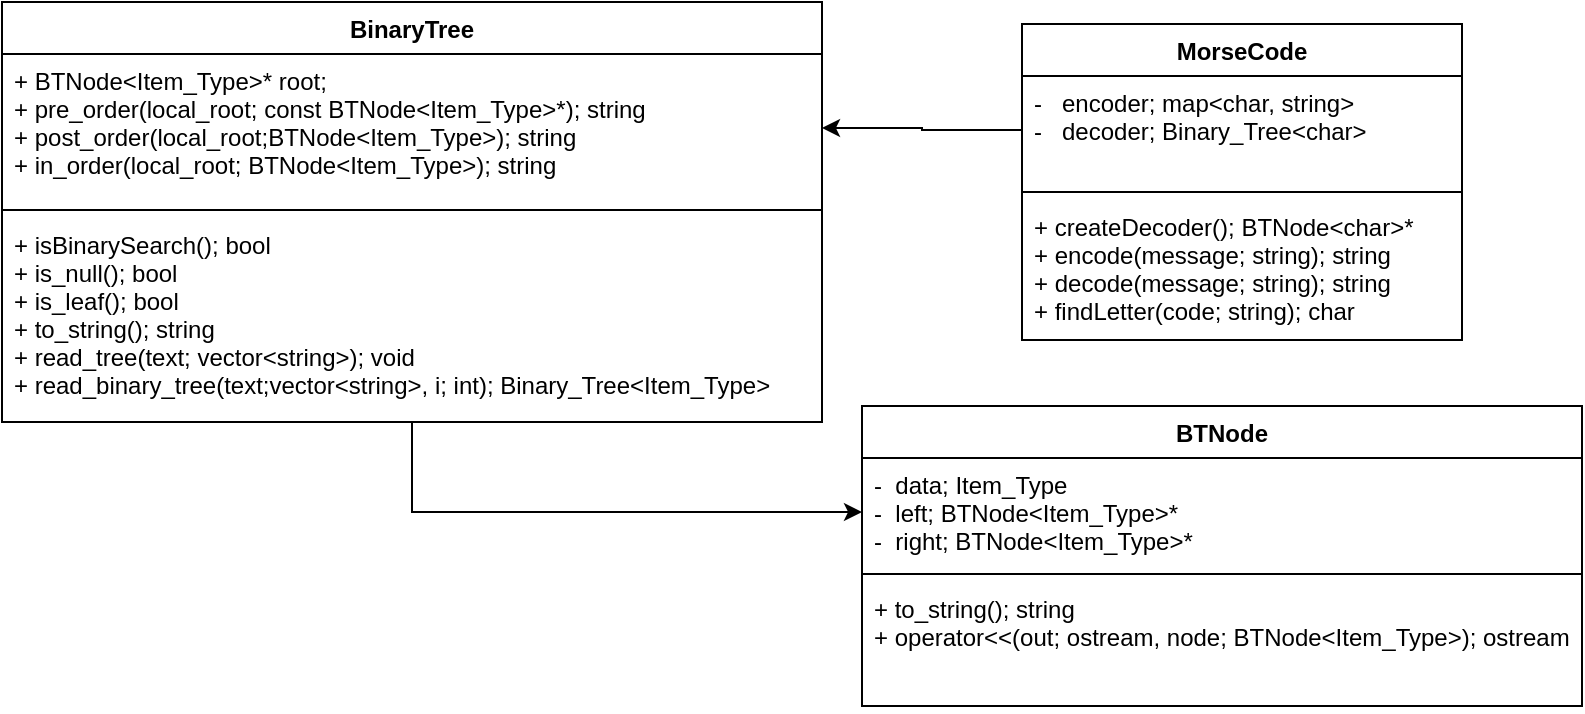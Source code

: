 <mxfile version="10.9.8" type="github"><diagram id="LvxoSfqAf_OF_vK_Qj2q" name="Page-1"><mxGraphModel dx="916" dy="549" grid="1" gridSize="10" guides="1" tooltips="1" connect="1" arrows="1" fold="1" page="1" pageScale="1" pageWidth="850" pageHeight="1100" math="0" shadow="0"><root><mxCell id="0"/><mxCell id="1" parent="0"/><mxCell id="q8BblVYlXvFASIdve6lT-19" style="edgeStyle=orthogonalEdgeStyle;rounded=0;orthogonalLoop=1;jettySize=auto;html=1;entryX=0;entryY=0.5;entryDx=0;entryDy=0;" edge="1" parent="1" source="q8BblVYlXvFASIdve6lT-5" target="q8BblVYlXvFASIdve6lT-10"><mxGeometry relative="1" as="geometry"/></mxCell><mxCell id="q8BblVYlXvFASIdve6lT-5" value="BinaryTree" style="swimlane;fontStyle=1;align=center;verticalAlign=top;childLayout=stackLayout;horizontal=1;startSize=26;horizontalStack=0;resizeParent=1;resizeParentMax=0;resizeLast=0;collapsible=1;marginBottom=0;" vertex="1" parent="1"><mxGeometry x="50" y="148" width="410" height="210" as="geometry"/></mxCell><mxCell id="q8BblVYlXvFASIdve6lT-6" value="+ BTNode&lt;Item_Type&gt;* root;&#10;+ pre_order(local_root; const BTNode&lt;Item_Type&gt;*); string&#10;+ post_order(local_root;BTNode&lt;Item_Type&gt;); string&#10;+ in_order(local_root; BTNode&lt;Item_Type&gt;); string&#10;" style="text;strokeColor=none;fillColor=none;align=left;verticalAlign=top;spacingLeft=4;spacingRight=4;overflow=hidden;rotatable=0;points=[[0,0.5],[1,0.5]];portConstraint=eastwest;" vertex="1" parent="q8BblVYlXvFASIdve6lT-5"><mxGeometry y="26" width="410" height="74" as="geometry"/></mxCell><mxCell id="q8BblVYlXvFASIdve6lT-7" value="" style="line;strokeWidth=1;fillColor=none;align=left;verticalAlign=middle;spacingTop=-1;spacingLeft=3;spacingRight=3;rotatable=0;labelPosition=right;points=[];portConstraint=eastwest;" vertex="1" parent="q8BblVYlXvFASIdve6lT-5"><mxGeometry y="100" width="410" height="8" as="geometry"/></mxCell><mxCell id="q8BblVYlXvFASIdve6lT-8" value="+ isBinarySearch(); bool&#10;+ is_null(); bool&#10;+ is_leaf(); bool&#10;+ to_string(); string&#10;+ read_tree(text; vector&lt;string&gt;); void&#10;+ read_binary_tree(text;vector&lt;string&gt;, i; int); Binary_Tree&lt;Item_Type&gt; " style="text;strokeColor=none;fillColor=none;align=left;verticalAlign=top;spacingLeft=4;spacingRight=4;overflow=hidden;rotatable=0;points=[[0,0.5],[1,0.5]];portConstraint=eastwest;" vertex="1" parent="q8BblVYlXvFASIdve6lT-5"><mxGeometry y="108" width="410" height="102" as="geometry"/></mxCell><mxCell id="q8BblVYlXvFASIdve6lT-9" value="BTNode" style="swimlane;fontStyle=1;align=center;verticalAlign=top;childLayout=stackLayout;horizontal=1;startSize=26;horizontalStack=0;resizeParent=1;resizeParentMax=0;resizeLast=0;collapsible=1;marginBottom=0;" vertex="1" parent="1"><mxGeometry x="480" y="350" width="360" height="150" as="geometry"/></mxCell><mxCell id="q8BblVYlXvFASIdve6lT-10" value="-  data; Item_Type &#10;-  left; BTNode&lt;Item_Type&gt;* &#10;-  right; BTNode&lt;Item_Type&gt;* " style="text;strokeColor=none;fillColor=none;align=left;verticalAlign=top;spacingLeft=4;spacingRight=4;overflow=hidden;rotatable=0;points=[[0,0.5],[1,0.5]];portConstraint=eastwest;" vertex="1" parent="q8BblVYlXvFASIdve6lT-9"><mxGeometry y="26" width="360" height="54" as="geometry"/></mxCell><mxCell id="q8BblVYlXvFASIdve6lT-11" value="" style="line;strokeWidth=1;fillColor=none;align=left;verticalAlign=middle;spacingTop=-1;spacingLeft=3;spacingRight=3;rotatable=0;labelPosition=right;points=[];portConstraint=eastwest;" vertex="1" parent="q8BblVYlXvFASIdve6lT-9"><mxGeometry y="80" width="360" height="8" as="geometry"/></mxCell><mxCell id="q8BblVYlXvFASIdve6lT-12" value="+ to_string(); string&#10;+ operator&lt;&lt;(out; ostream, node; BTNode&lt;Item_Type&gt;); ostream " style="text;strokeColor=none;fillColor=none;align=left;verticalAlign=top;spacingLeft=4;spacingRight=4;overflow=hidden;rotatable=0;points=[[0,0.5],[1,0.5]];portConstraint=eastwest;" vertex="1" parent="q8BblVYlXvFASIdve6lT-9"><mxGeometry y="88" width="360" height="62" as="geometry"/></mxCell><mxCell id="q8BblVYlXvFASIdve6lT-13" value="MorseCode" style="swimlane;fontStyle=1;align=center;verticalAlign=top;childLayout=stackLayout;horizontal=1;startSize=26;horizontalStack=0;resizeParent=1;resizeParentMax=0;resizeLast=0;collapsible=1;marginBottom=0;" vertex="1" parent="1"><mxGeometry x="560" y="159" width="220" height="158" as="geometry"/></mxCell><mxCell id="q8BblVYlXvFASIdve6lT-14" value="-   encoder; map&lt;char, string&gt; &#10;-   decoder; Binary_Tree&lt;char&gt; " style="text;strokeColor=none;fillColor=none;align=left;verticalAlign=top;spacingLeft=4;spacingRight=4;overflow=hidden;rotatable=0;points=[[0,0.5],[1,0.5]];portConstraint=eastwest;" vertex="1" parent="q8BblVYlXvFASIdve6lT-13"><mxGeometry y="26" width="220" height="54" as="geometry"/></mxCell><mxCell id="q8BblVYlXvFASIdve6lT-15" value="" style="line;strokeWidth=1;fillColor=none;align=left;verticalAlign=middle;spacingTop=-1;spacingLeft=3;spacingRight=3;rotatable=0;labelPosition=right;points=[];portConstraint=eastwest;" vertex="1" parent="q8BblVYlXvFASIdve6lT-13"><mxGeometry y="80" width="220" height="8" as="geometry"/></mxCell><mxCell id="q8BblVYlXvFASIdve6lT-16" value="+ createDecoder(); BTNode&lt;char&gt;*&#10;+ encode(message; string); string&#10;+ decode(message; string); string&#10;+ findLetter(code; string); char" style="text;strokeColor=none;fillColor=none;align=left;verticalAlign=top;spacingLeft=4;spacingRight=4;overflow=hidden;rotatable=0;points=[[0,0.5],[1,0.5]];portConstraint=eastwest;" vertex="1" parent="q8BblVYlXvFASIdve6lT-13"><mxGeometry y="88" width="220" height="70" as="geometry"/></mxCell><mxCell id="q8BblVYlXvFASIdve6lT-17" style="edgeStyle=orthogonalEdgeStyle;rounded=0;orthogonalLoop=1;jettySize=auto;html=1;exitX=0;exitY=0.5;exitDx=0;exitDy=0;entryX=1;entryY=0.5;entryDx=0;entryDy=0;" edge="1" parent="1" source="q8BblVYlXvFASIdve6lT-14" target="q8BblVYlXvFASIdve6lT-6"><mxGeometry relative="1" as="geometry"/></mxCell></root></mxGraphModel></diagram></mxfile>